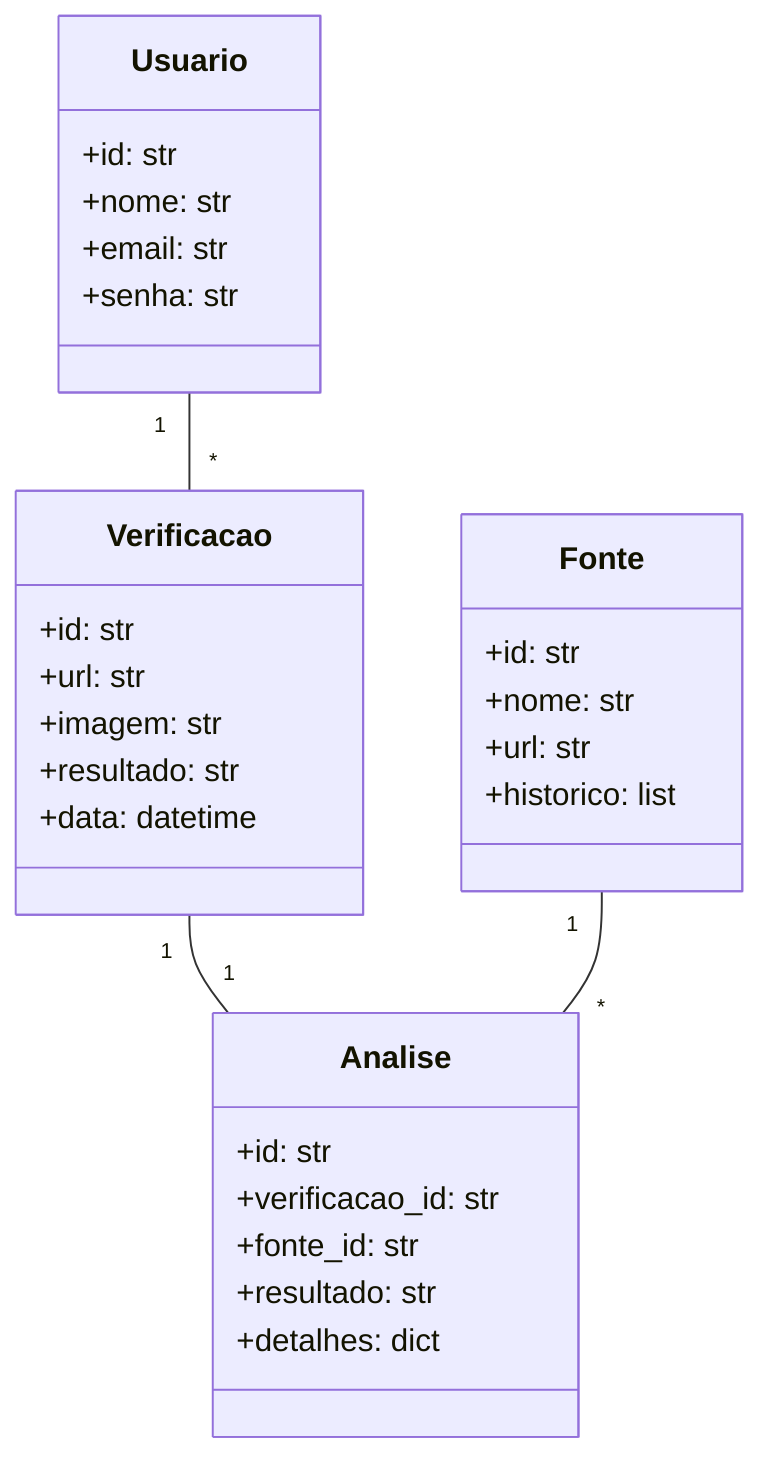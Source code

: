 classDiagram
    class Usuario {
        +id: str
        +nome: str
        +email: str
        +senha: str
    }
    class Verificacao {
        +id: str
        +url: str
        +imagem: str
        +resultado: str
        +data: datetime
    }
    class Fonte {
        +id: str
        +nome: str
        +url: str
        +historico: list
    }
    class Analise {
        +id: str
        +verificacao_id: str
        +fonte_id: str
        +resultado: str
        +detalhes: dict
    }
    Usuario "1" -- "*" Verificacao
    Verificacao "1" -- "1" Analise
    Fonte "1" -- "*" Analise